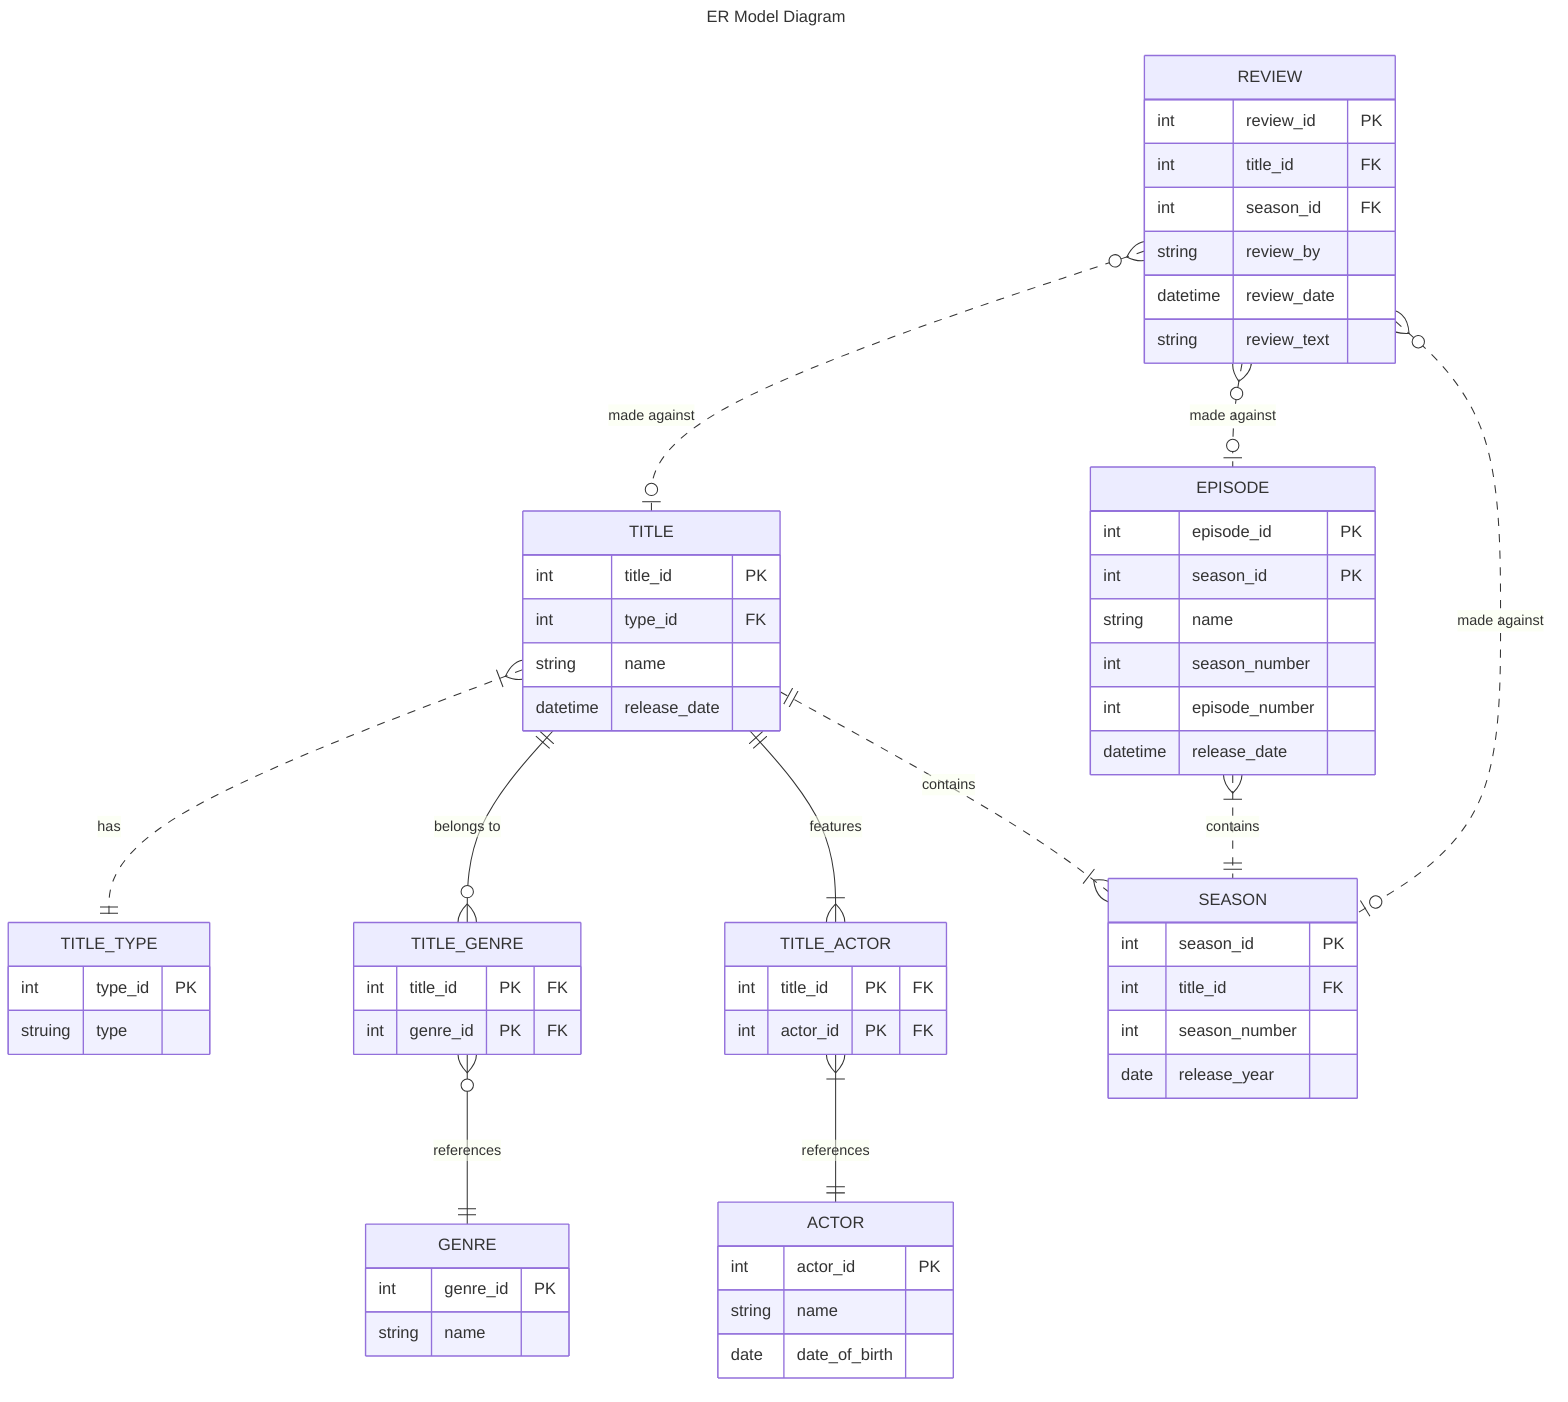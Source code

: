 ---
title: ER Model Diagram
---
erDiagram
    TITLE {
        int title_id PK
        int type_id FK
        string name
        datetime release_date
    }

    TITLE_TYPE {
        int type_id PK
        struing type
    }

    ACTOR {
        int actor_id PK
        string name
        date date_of_birth
    }

    TITLE_ACTOR {
        int title_id PK "FK"
        int actor_id PK "FK"
    }

    GENRE {
        int genre_id PK
        string name
    }

    TITLE_GENRE {
        int title_id PK "FK"
        int genre_id PK "FK"
    }

    EPISODE {
        int episode_id PK
        int season_id PK
        string name
        int season_number
        int episode_number
        datetime release_date
    }

    SEASON {
        int season_id PK
        int title_id FK
        int season_number
        date release_year
    }

    REVIEW {
        int review_id PK
        int title_id FK
        int season_id FK
        string review_by
        datetime review_date
        string review_text
    }

    TITLE }|..|| TITLE_TYPE: has
    TITLE ||--o{ TITLE_GENRE: "belongs to"
    TITLE ||--|{ TITLE_ACTOR: features
    TITLE ||..|{ SEASON: contains

    TITLE_GENRE }o--|| GENRE: references

    TITLE_ACTOR }|--|| ACTOR: references

    EPISODE }|..|| SEASON: contains

    REVIEW }o..o| TITLE: "made against"
    REVIEW }o..o| EPISODE: "made against"
    REVIEW }o..o| SEASON: "made against"